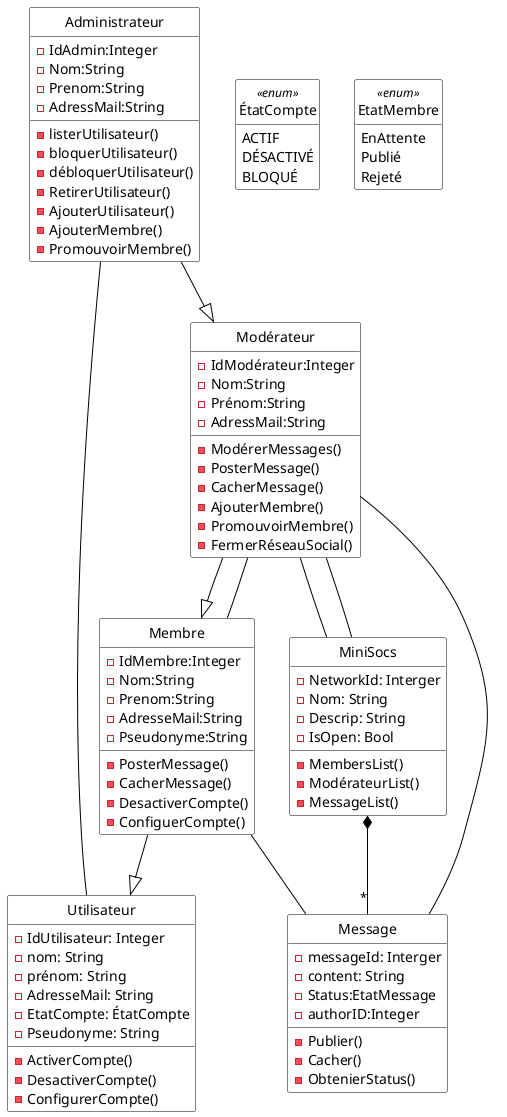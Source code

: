 @startuml

'Diagramme de classes (PlantUML)'

'Configuration charte graphique'
hide empty methods
hide circle
skinparam class {
  BackgroundColor White
  ArrowColor Black
  BorderColor Black
}

'Classes, énumérations, etc.'
class MiniSocs {
  -NetworkId: Interger
  -Nom: String
  -Descrip: String
  -IsOpen: Bool
  -MembersList()
  -ModérateurList()
  -MessageList()
}


class Utilisateur {
  - IdUtilisateur: Integer
  - nom: String
  - prénom: String
  - AdresseMail: String
  -EtatCompte: ÉtatCompte
  -Pseudonyme: String
  -ActiverCompte()
  -DesactiverCompte()
  -ConfigurerCompte()
}


class Membre{
  -IdMembre:Integer
  -Nom:String
  -Prenom:String
  -AdresseMail:String
  - Pseudonyme:String
  -PosterMessage()
  -CacherMessage()
  -DesactiverCompte()
  -ConfiguerCompte()
}


class Administrateur{
  -IdAdmin:Integer
  -Nom:String
  -Prenom:String
  -AdressMail:String
  -listerUtilisateur()
  -bloquerUtilisateur()
  -débloquerUtilisateur()
  -RetirerUtilisateur()
  -AjouterUtilisateur()
  -AjouterMembre()
  -PromouvoirMembre()
}
class Modérateur {
  -IdModérateur:Integer
  -Nom:String
  -Prénom:String
  -AdressMail:String
  -ModérerMessages()
  -PosterMessage()
  -CacherMessage()
  -AjouterMembre()
  -PromouvoirMembre()
  -FermerRéseauSocial()
  
}

class Message{
  -messageId: Interger
  -content: String
  -Status:EtatMessage
  -authorID:Integer
  -Publier()
  -Cacher()
  -ObtenierStatus()
}

enum ÉtatCompte <<enum>> {
  ACTIF
  DÉSACTIVÉ
  BLOQUÉ
}

enum EtatMembre <<enum>>{
  EnAttente
  Publié
  Rejeté
}

'Associations, etc.'

Administrateur--|> Modérateur
Administrateur-- Utilisateur
Membre --|> Utilisateur 
Modérateur --|> Membre
Modérateur--Membre
Modérateur--MiniSocs
Membre-- Message
Modérateur--Message
Modérateur--MiniSocs
MiniSocs*--"*" Message


'Au besoin, aides pour le positionnement'

@enduml
